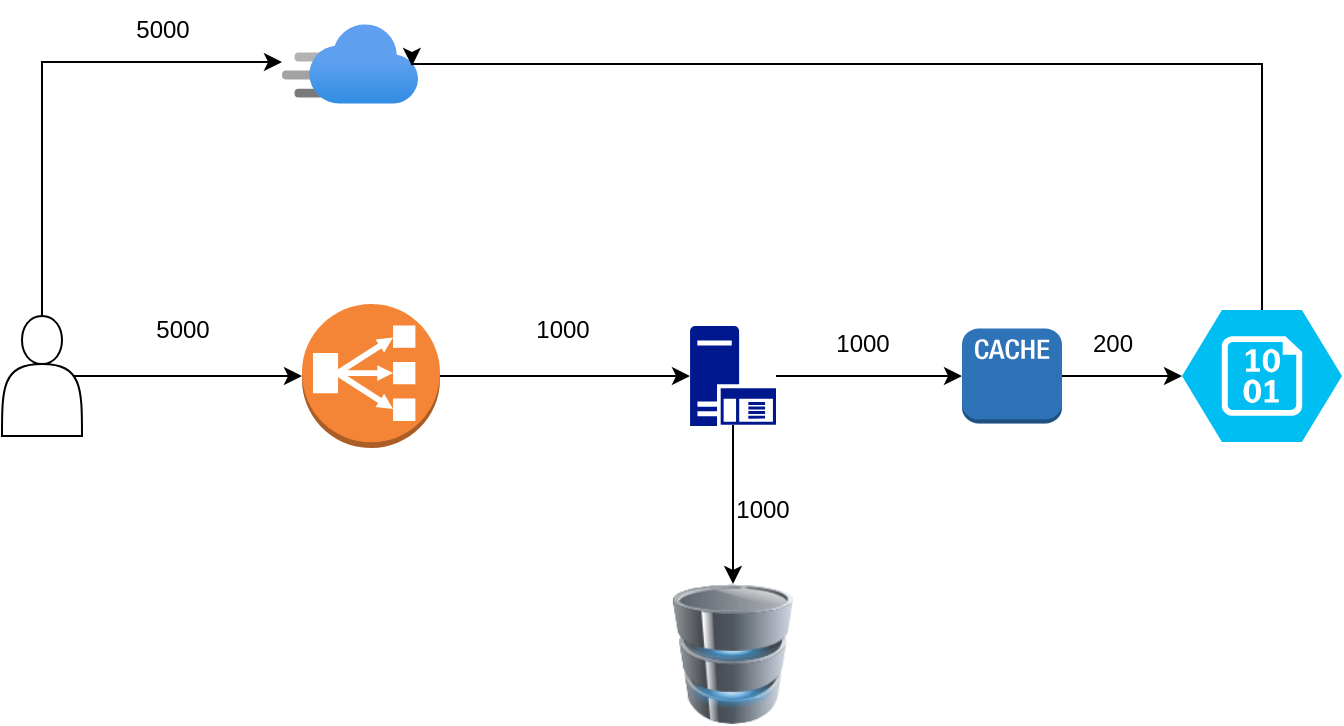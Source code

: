 <mxfile version="26.1.0">
  <diagram name="第 1 页" id="eWupCQovTc1IS4v5cnyd">
    <mxGraphModel dx="1306" dy="825" grid="1" gridSize="10" guides="1" tooltips="1" connect="1" arrows="1" fold="1" page="1" pageScale="1" pageWidth="827" pageHeight="1169" math="0" shadow="0">
      <root>
        <mxCell id="0" />
        <mxCell id="1" parent="0" />
        <mxCell id="rRn_EjpzPdzJ6oO-zun_-1" value="" style="outlineConnect=0;dashed=0;verticalLabelPosition=bottom;verticalAlign=top;align=center;html=1;shape=mxgraph.aws3.classic_load_balancer;fillColor=#F58536;gradientColor=none;" vertex="1" parent="1">
          <mxGeometry x="220" y="300" width="69" height="72" as="geometry" />
        </mxCell>
        <mxCell id="rRn_EjpzPdzJ6oO-zun_-9" style="edgeStyle=orthogonalEdgeStyle;rounded=0;orthogonalLoop=1;jettySize=auto;html=1;exitX=0.5;exitY=0.99;exitDx=0;exitDy=0;exitPerimeter=0;" edge="1" parent="1" source="rRn_EjpzPdzJ6oO-zun_-2" target="rRn_EjpzPdzJ6oO-zun_-7">
          <mxGeometry relative="1" as="geometry" />
        </mxCell>
        <mxCell id="rRn_EjpzPdzJ6oO-zun_-11" value="" style="edgeStyle=orthogonalEdgeStyle;rounded=0;orthogonalLoop=1;jettySize=auto;html=1;" edge="1" parent="1" source="rRn_EjpzPdzJ6oO-zun_-2" target="rRn_EjpzPdzJ6oO-zun_-8">
          <mxGeometry relative="1" as="geometry" />
        </mxCell>
        <mxCell id="rRn_EjpzPdzJ6oO-zun_-2" value="" style="sketch=0;aspect=fixed;pointerEvents=1;shadow=0;dashed=0;html=1;strokeColor=none;labelPosition=center;verticalLabelPosition=bottom;verticalAlign=top;align=center;fillColor=#00188D;shape=mxgraph.mscae.enterprise.application_server" vertex="1" parent="1">
          <mxGeometry x="414" y="311" width="43" height="50" as="geometry" />
        </mxCell>
        <mxCell id="rRn_EjpzPdzJ6oO-zun_-3" value="" style="endArrow=classic;html=1;rounded=0;entryX=0;entryY=0.5;entryDx=0;entryDy=0;entryPerimeter=0;exitX=0.9;exitY=0.5;exitDx=0;exitDy=0;exitPerimeter=0;" edge="1" parent="1" source="rRn_EjpzPdzJ6oO-zun_-16" target="rRn_EjpzPdzJ6oO-zun_-1">
          <mxGeometry width="50" height="50" relative="1" as="geometry">
            <mxPoint x="120" y="336" as="sourcePoint" />
            <mxPoint x="160" y="311" as="targetPoint" />
          </mxGeometry>
        </mxCell>
        <mxCell id="rRn_EjpzPdzJ6oO-zun_-4" value="5000" style="text;html=1;align=center;verticalAlign=middle;resizable=0;points=[];autosize=1;strokeColor=none;fillColor=none;" vertex="1" parent="1">
          <mxGeometry x="135" y="298" width="50" height="30" as="geometry" />
        </mxCell>
        <mxCell id="rRn_EjpzPdzJ6oO-zun_-5" style="edgeStyle=orthogonalEdgeStyle;rounded=0;orthogonalLoop=1;jettySize=auto;html=1;exitX=1;exitY=0.5;exitDx=0;exitDy=0;exitPerimeter=0;entryX=0;entryY=0.5;entryDx=0;entryDy=0;entryPerimeter=0;" edge="1" parent="1" source="rRn_EjpzPdzJ6oO-zun_-1" target="rRn_EjpzPdzJ6oO-zun_-2">
          <mxGeometry relative="1" as="geometry" />
        </mxCell>
        <mxCell id="rRn_EjpzPdzJ6oO-zun_-6" value="1000" style="text;html=1;align=center;verticalAlign=middle;resizable=0;points=[];autosize=1;strokeColor=none;fillColor=none;" vertex="1" parent="1">
          <mxGeometry x="325" y="298" width="50" height="30" as="geometry" />
        </mxCell>
        <mxCell id="rRn_EjpzPdzJ6oO-zun_-7" value="" style="image;html=1;image=img/lib/clip_art/computers/Database_128x128.png" vertex="1" parent="1">
          <mxGeometry x="400.5" y="440" width="70" height="70" as="geometry" />
        </mxCell>
        <mxCell id="rRn_EjpzPdzJ6oO-zun_-8" value="" style="outlineConnect=0;dashed=0;verticalLabelPosition=bottom;verticalAlign=top;align=center;html=1;shape=mxgraph.aws3.cache_node;fillColor=#2E73B8;gradientColor=none;" vertex="1" parent="1">
          <mxGeometry x="550" y="312.25" width="50" height="47.5" as="geometry" />
        </mxCell>
        <mxCell id="rRn_EjpzPdzJ6oO-zun_-10" value="1000" style="text;html=1;align=center;verticalAlign=middle;resizable=0;points=[];autosize=1;strokeColor=none;fillColor=none;" vertex="1" parent="1">
          <mxGeometry x="425" y="388" width="50" height="30" as="geometry" />
        </mxCell>
        <mxCell id="rRn_EjpzPdzJ6oO-zun_-12" value="1000" style="text;html=1;align=center;verticalAlign=middle;resizable=0;points=[];autosize=1;strokeColor=none;fillColor=none;" vertex="1" parent="1">
          <mxGeometry x="475" y="304.5" width="50" height="30" as="geometry" />
        </mxCell>
        <mxCell id="rRn_EjpzPdzJ6oO-zun_-13" value="" style="verticalLabelPosition=bottom;html=1;verticalAlign=top;align=center;strokeColor=none;fillColor=#00BEF2;shape=mxgraph.azure.storage_blob;" vertex="1" parent="1">
          <mxGeometry x="660" y="303" width="80" height="66" as="geometry" />
        </mxCell>
        <mxCell id="rRn_EjpzPdzJ6oO-zun_-14" style="edgeStyle=orthogonalEdgeStyle;rounded=0;orthogonalLoop=1;jettySize=auto;html=1;entryX=0;entryY=0.5;entryDx=0;entryDy=0;entryPerimeter=0;" edge="1" parent="1" source="rRn_EjpzPdzJ6oO-zun_-8" target="rRn_EjpzPdzJ6oO-zun_-13">
          <mxGeometry relative="1" as="geometry" />
        </mxCell>
        <mxCell id="rRn_EjpzPdzJ6oO-zun_-15" value="200" style="text;html=1;align=center;verticalAlign=middle;resizable=0;points=[];autosize=1;strokeColor=none;fillColor=none;" vertex="1" parent="1">
          <mxGeometry x="605" y="304.5" width="40" height="30" as="geometry" />
        </mxCell>
        <mxCell id="rRn_EjpzPdzJ6oO-zun_-16" value="" style="shape=actor;whiteSpace=wrap;html=1;" vertex="1" parent="1">
          <mxGeometry x="70" y="306" width="40" height="60" as="geometry" />
        </mxCell>
        <mxCell id="rRn_EjpzPdzJ6oO-zun_-18" value="" style="image;aspect=fixed;html=1;points=[];align=center;fontSize=12;image=img/lib/azure2/app_services/CDN_Profiles.svg;" vertex="1" parent="1">
          <mxGeometry x="210" y="160" width="68" height="40" as="geometry" />
        </mxCell>
        <mxCell id="rRn_EjpzPdzJ6oO-zun_-19" style="edgeStyle=orthogonalEdgeStyle;rounded=0;orthogonalLoop=1;jettySize=auto;html=1;entryX=0;entryY=0.475;entryDx=0;entryDy=0;entryPerimeter=0;" edge="1" parent="1" source="rRn_EjpzPdzJ6oO-zun_-16" target="rRn_EjpzPdzJ6oO-zun_-18">
          <mxGeometry relative="1" as="geometry">
            <Array as="points">
              <mxPoint x="90" y="179" />
            </Array>
          </mxGeometry>
        </mxCell>
        <mxCell id="rRn_EjpzPdzJ6oO-zun_-20" value="5000" style="text;html=1;align=center;verticalAlign=middle;resizable=0;points=[];autosize=1;strokeColor=none;fillColor=none;" vertex="1" parent="1">
          <mxGeometry x="125" y="148" width="50" height="30" as="geometry" />
        </mxCell>
        <mxCell id="rRn_EjpzPdzJ6oO-zun_-23" style="edgeStyle=orthogonalEdgeStyle;rounded=0;orthogonalLoop=1;jettySize=auto;html=1;exitX=0.5;exitY=0;exitDx=0;exitDy=0;exitPerimeter=0;entryX=0.956;entryY=0.525;entryDx=0;entryDy=0;entryPerimeter=0;" edge="1" parent="1" source="rRn_EjpzPdzJ6oO-zun_-13" target="rRn_EjpzPdzJ6oO-zun_-18">
          <mxGeometry relative="1" as="geometry">
            <Array as="points">
              <mxPoint x="700" y="180" />
            </Array>
          </mxGeometry>
        </mxCell>
      </root>
    </mxGraphModel>
  </diagram>
</mxfile>
